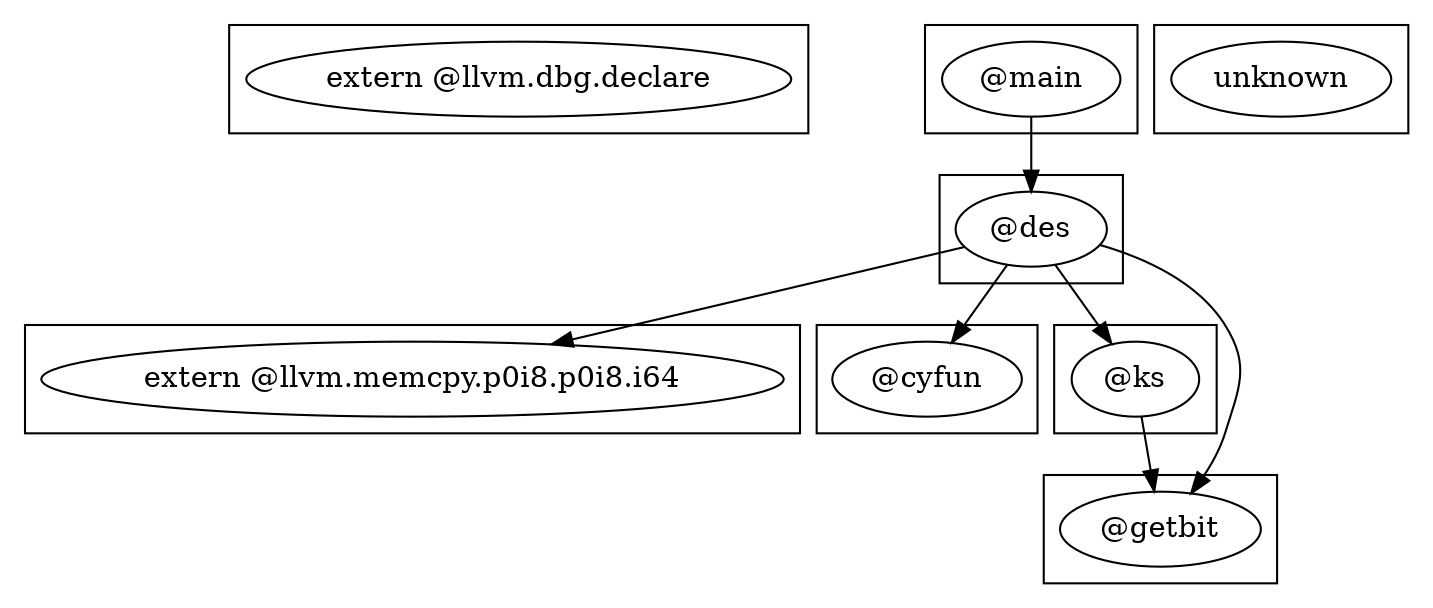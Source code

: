 digraph {
    subgraph cluster_0 {
        898 [label="extern @llvm.dbg.declare"];
    }
    subgraph cluster_1 {
        867 [label="@main"];
    }
    subgraph cluster_2 {
        203 [label="@des"];
    }
    subgraph cluster_3 {
        899 [label="extern @llvm.memcpy.p0i8.p0i8.i64"];
    }
    subgraph cluster_4 {
        637 [label="@cyfun"];
    }
    subgraph cluster_5 {
        498 [label="@ks"];
    }
    subgraph cluster_6 {
        455 [label="@getbit"];
    }
    subgraph cluster_7 {
        -100 [label=unknown];
    }
    203 -> 455 [label=""];
    203 -> 498 [label=""];
    203 -> 637 [label=""];
    203 -> 899 [label=""];
    498 -> 455 [label=""];
    867 -> 203 [label=""];
}